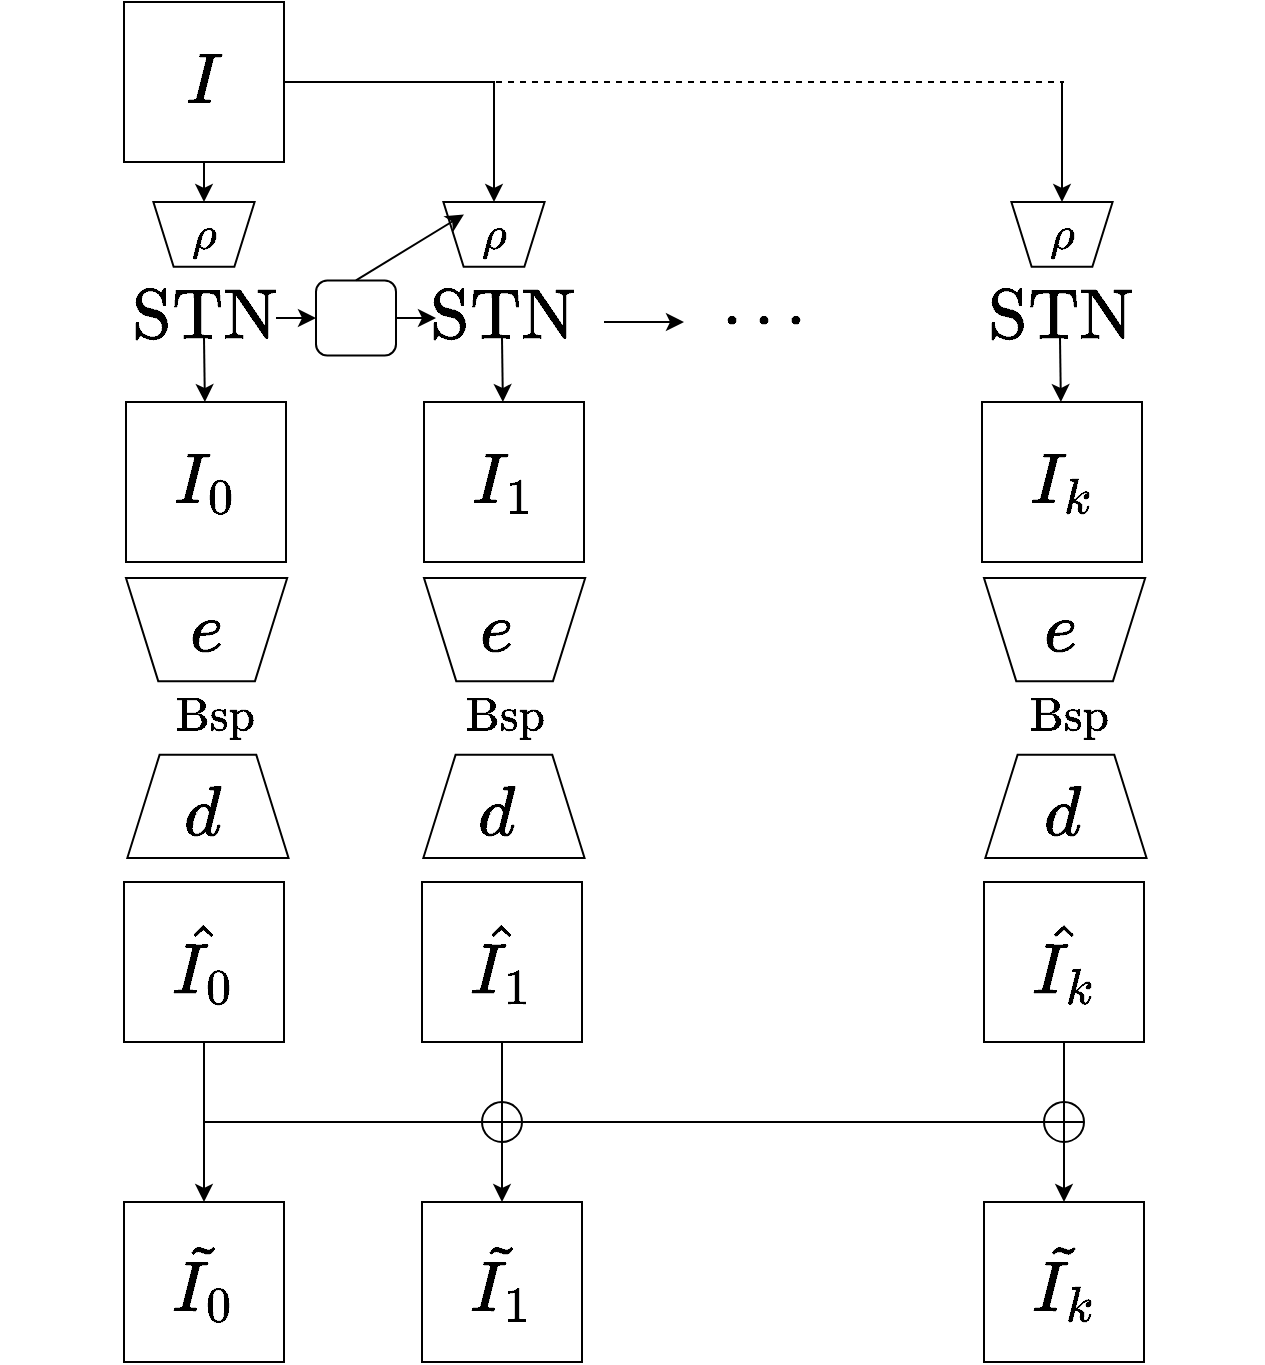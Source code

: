 <mxfile version="12.8.1"><diagram id="Hn14_aG1EwFL72WRtD81" name="Page-1"><mxGraphModel dx="1424" dy="1966" grid="1" gridSize="10" guides="1" tooltips="1" connect="1" arrows="1" fold="1" page="1" pageScale="1" pageWidth="827" pageHeight="1169" math="1" shadow="0"><root><mxCell id="0"/><mxCell id="1" parent="0"/><mxCell id="A3DZzSMpUKZJkdF3jPcU-82" style="edgeStyle=orthogonalEdgeStyle;rounded=0;orthogonalLoop=1;jettySize=auto;html=1;exitX=1;exitY=0.5;exitDx=0;exitDy=0;entryX=0.5;entryY=1;entryDx=0;entryDy=0;" edge="1" parent="1" source="A3DZzSMpUKZJkdF3jPcU-3" target="A3DZzSMpUKZJkdF3jPcU-73"><mxGeometry relative="1" as="geometry"><mxPoint x="350" y="40" as="targetPoint"/></mxGeometry></mxCell><mxCell id="A3DZzSMpUKZJkdF3jPcU-3" value="&lt;font style=&quot;font-size: 30px&quot;&gt;$$I$$&lt;/font&gt;" style="whiteSpace=wrap;html=1;aspect=fixed;" vertex="1" parent="1"><mxGeometry x="160" width="80" height="80" as="geometry"/></mxCell><mxCell id="A3DZzSMpUKZJkdF3jPcU-43" value="" style="group" vertex="1" connectable="0" parent="1" treatAsSingle="0"><mxGeometry x="161" y="288" width="500" height="140" as="geometry"/></mxCell><mxCell id="A3DZzSMpUKZJkdF3jPcU-42" value="" style="group" vertex="1" connectable="0" parent="A3DZzSMpUKZJkdF3jPcU-43" treatAsSingle="0"><mxGeometry width="500" height="140" as="geometry"/></mxCell><mxCell id="A3DZzSMpUKZJkdF3jPcU-41" value="" style="group" vertex="1" connectable="0" parent="A3DZzSMpUKZJkdF3jPcU-42" treatAsSingle="0"><mxGeometry width="500" height="140" as="geometry"/></mxCell><mxCell id="A3DZzSMpUKZJkdF3jPcU-40" value="" style="group" vertex="1" connectable="0" parent="A3DZzSMpUKZJkdF3jPcU-41" treatAsSingle="0"><mxGeometry width="500" height="140" as="geometry"/></mxCell><mxCell id="A3DZzSMpUKZJkdF3jPcU-18" value="" style="group" vertex="1" connectable="0" parent="A3DZzSMpUKZJkdF3jPcU-40" treatAsSingle="0"><mxGeometry width="85" height="140" as="geometry"/></mxCell><mxCell id="A3DZzSMpUKZJkdF3jPcU-17" value="" style="group" vertex="1" connectable="0" parent="A3DZzSMpUKZJkdF3jPcU-18" treatAsSingle="0"><mxGeometry width="85" height="140" as="geometry"/></mxCell><mxCell id="A3DZzSMpUKZJkdF3jPcU-16" value="" style="group" vertex="1" connectable="0" parent="A3DZzSMpUKZJkdF3jPcU-17" treatAsSingle="0"><mxGeometry width="85" height="140" as="geometry"/></mxCell><mxCell id="A3DZzSMpUKZJkdF3jPcU-14" value="" style="group" vertex="1" connectable="0" parent="A3DZzSMpUKZJkdF3jPcU-16" treatAsSingle="0"><mxGeometry width="85" height="140" as="geometry"/></mxCell><mxCell id="A3DZzSMpUKZJkdF3jPcU-6" value="" style="group" vertex="1" connectable="0" parent="A3DZzSMpUKZJkdF3jPcU-14" treatAsSingle="0"><mxGeometry width="80.603" height="51.579" as="geometry"/></mxCell><mxCell id="A3DZzSMpUKZJkdF3jPcU-1" value="" style="shape=trapezoid;perimeter=trapezoidPerimeter;whiteSpace=wrap;html=1;rotation=-180;" vertex="1" parent="A3DZzSMpUKZJkdF3jPcU-6"><mxGeometry width="80.603" height="51.579" as="geometry"/></mxCell><mxCell id="A3DZzSMpUKZJkdF3jPcU-2" value="&lt;font style=&quot;font-size: 30px&quot;&gt;$$ &lt;br&gt;e$$&lt;/font&gt;" style="text;html=1;strokeColor=none;fillColor=none;align=center;verticalAlign=middle;whiteSpace=wrap;rounded=0;" vertex="1" parent="A3DZzSMpUKZJkdF3jPcU-6"><mxGeometry x="25.647" y="18.421" width="29.31" height="14.737" as="geometry"/></mxCell><mxCell id="A3DZzSMpUKZJkdF3jPcU-9" value="&lt;font&gt;&lt;font style=&quot;font-size: 20px&quot;&gt;$$\text{Bsp}$$&lt;/font&gt;&lt;br&gt;&lt;/font&gt;" style="text;html=1;strokeColor=none;fillColor=none;align=center;verticalAlign=middle;whiteSpace=wrap;rounded=0;" vertex="1" parent="A3DZzSMpUKZJkdF3jPcU-14"><mxGeometry x="3.664" y="58.947" width="81.336" height="44.211" as="geometry"/></mxCell><mxCell id="A3DZzSMpUKZJkdF3jPcU-12" value="" style="shape=trapezoid;perimeter=trapezoidPerimeter;whiteSpace=wrap;html=1;rotation=0;" vertex="1" parent="A3DZzSMpUKZJkdF3jPcU-14"><mxGeometry x="0.664" y="88.421" width="80.603" height="51.579" as="geometry"/></mxCell><mxCell id="A3DZzSMpUKZJkdF3jPcU-13" value="&lt;font style=&quot;font-size: 30px&quot;&gt;$$d$$&lt;/font&gt;" style="text;html=1;strokeColor=none;fillColor=none;align=center;verticalAlign=middle;whiteSpace=wrap;rounded=0;" vertex="1" parent="A3DZzSMpUKZJkdF3jPcU-14"><mxGeometry x="23.647" y="110.526" width="29.31" height="14.737" as="geometry"/></mxCell><mxCell id="A3DZzSMpUKZJkdF3jPcU-19" value="" style="group" vertex="1" connectable="0" parent="A3DZzSMpUKZJkdF3jPcU-40" treatAsSingle="0"><mxGeometry x="145" width="85" height="140" as="geometry"/></mxCell><mxCell id="A3DZzSMpUKZJkdF3jPcU-20" value="" style="group" vertex="1" connectable="0" parent="A3DZzSMpUKZJkdF3jPcU-19" treatAsSingle="0"><mxGeometry width="85" height="140" as="geometry"/></mxCell><mxCell id="A3DZzSMpUKZJkdF3jPcU-21" value="" style="group" vertex="1" connectable="0" parent="A3DZzSMpUKZJkdF3jPcU-20" treatAsSingle="0"><mxGeometry width="85" height="140" as="geometry"/></mxCell><mxCell id="A3DZzSMpUKZJkdF3jPcU-22" value="" style="group" vertex="1" connectable="0" parent="A3DZzSMpUKZJkdF3jPcU-21" treatAsSingle="0"><mxGeometry width="85" height="140" as="geometry"/></mxCell><mxCell id="A3DZzSMpUKZJkdF3jPcU-23" value="" style="group" vertex="1" connectable="0" parent="A3DZzSMpUKZJkdF3jPcU-22" treatAsSingle="0"><mxGeometry width="80.603" height="51.579" as="geometry"/></mxCell><mxCell id="A3DZzSMpUKZJkdF3jPcU-24" value="" style="shape=trapezoid;perimeter=trapezoidPerimeter;whiteSpace=wrap;html=1;rotation=-180;" vertex="1" parent="A3DZzSMpUKZJkdF3jPcU-23"><mxGeometry x="4" width="80.603" height="51.579" as="geometry"/></mxCell><mxCell id="A3DZzSMpUKZJkdF3jPcU-25" value="&lt;font style=&quot;font-size: 30px&quot;&gt;$$ &lt;br&gt;e$$&lt;/font&gt;" style="text;html=1;strokeColor=none;fillColor=none;align=center;verticalAlign=middle;whiteSpace=wrap;rounded=0;" vertex="1" parent="A3DZzSMpUKZJkdF3jPcU-23"><mxGeometry x="25.647" y="18.421" width="29.31" height="14.737" as="geometry"/></mxCell><mxCell id="A3DZzSMpUKZJkdF3jPcU-26" value="&lt;font&gt;&lt;font style=&quot;font-size: 20px&quot;&gt;$$\text{Bsp}$$&lt;/font&gt;&lt;br&gt;&lt;/font&gt;" style="text;html=1;strokeColor=none;fillColor=none;align=center;verticalAlign=middle;whiteSpace=wrap;rounded=0;" vertex="1" parent="A3DZzSMpUKZJkdF3jPcU-22"><mxGeometry x="3.664" y="58.947" width="81.336" height="44.211" as="geometry"/></mxCell><mxCell id="A3DZzSMpUKZJkdF3jPcU-27" value="" style="shape=trapezoid;perimeter=trapezoidPerimeter;whiteSpace=wrap;html=1;rotation=0;" vertex="1" parent="A3DZzSMpUKZJkdF3jPcU-22"><mxGeometry x="3.664" y="88.421" width="80.603" height="51.579" as="geometry"/></mxCell><mxCell id="A3DZzSMpUKZJkdF3jPcU-28" value="&lt;font style=&quot;font-size: 30px&quot;&gt;$$d$$&lt;/font&gt;" style="text;html=1;strokeColor=none;fillColor=none;align=center;verticalAlign=middle;whiteSpace=wrap;rounded=0;" vertex="1" parent="A3DZzSMpUKZJkdF3jPcU-22"><mxGeometry x="25.647" y="110.526" width="29.31" height="14.737" as="geometry"/></mxCell><mxCell id="A3DZzSMpUKZJkdF3jPcU-30" value="" style="group" vertex="1" connectable="0" parent="A3DZzSMpUKZJkdF3jPcU-40" treatAsSingle="0"><mxGeometry x="423" width="85" height="140" as="geometry"/></mxCell><mxCell id="A3DZzSMpUKZJkdF3jPcU-31" value="" style="group" vertex="1" connectable="0" parent="A3DZzSMpUKZJkdF3jPcU-30" treatAsSingle="0"><mxGeometry width="85" height="140" as="geometry"/></mxCell><mxCell id="A3DZzSMpUKZJkdF3jPcU-32" value="" style="group" vertex="1" connectable="0" parent="A3DZzSMpUKZJkdF3jPcU-31" treatAsSingle="0"><mxGeometry width="85" height="140" as="geometry"/></mxCell><mxCell id="A3DZzSMpUKZJkdF3jPcU-33" value="" style="group" vertex="1" connectable="0" parent="A3DZzSMpUKZJkdF3jPcU-32" treatAsSingle="0"><mxGeometry width="85" height="140" as="geometry"/></mxCell><mxCell id="A3DZzSMpUKZJkdF3jPcU-34" value="" style="group" vertex="1" connectable="0" parent="A3DZzSMpUKZJkdF3jPcU-33" treatAsSingle="0"><mxGeometry x="4" width="80.603" height="51.579" as="geometry"/></mxCell><mxCell id="A3DZzSMpUKZJkdF3jPcU-35" value="" style="shape=trapezoid;perimeter=trapezoidPerimeter;whiteSpace=wrap;html=1;rotation=-180;" vertex="1" parent="A3DZzSMpUKZJkdF3jPcU-34"><mxGeometry x="2" width="80.603" height="51.579" as="geometry"/></mxCell><mxCell id="A3DZzSMpUKZJkdF3jPcU-36" value="&lt;font style=&quot;font-size: 30px&quot;&gt;$$ &lt;br&gt;e$$&lt;/font&gt;" style="text;html=1;strokeColor=none;fillColor=none;align=center;verticalAlign=middle;whiteSpace=wrap;rounded=0;" vertex="1" parent="A3DZzSMpUKZJkdF3jPcU-34"><mxGeometry x="25.647" y="18.421" width="29.31" height="14.737" as="geometry"/></mxCell><mxCell id="A3DZzSMpUKZJkdF3jPcU-37" value="&lt;font&gt;&lt;font style=&quot;font-size: 20px&quot;&gt;$$\text{Bsp}$$&lt;/font&gt;&lt;br&gt;&lt;/font&gt;" style="text;html=1;strokeColor=none;fillColor=none;align=center;verticalAlign=middle;whiteSpace=wrap;rounded=0;" vertex="1" parent="A3DZzSMpUKZJkdF3jPcU-33"><mxGeometry x="7.664" y="58.947" width="81.336" height="44.211" as="geometry"/></mxCell><mxCell id="A3DZzSMpUKZJkdF3jPcU-38" value="" style="shape=trapezoid;perimeter=trapezoidPerimeter;whiteSpace=wrap;html=1;rotation=0;" vertex="1" parent="A3DZzSMpUKZJkdF3jPcU-33"><mxGeometry x="6.664" y="88.421" width="80.603" height="51.579" as="geometry"/></mxCell><mxCell id="A3DZzSMpUKZJkdF3jPcU-39" value="&lt;font style=&quot;font-size: 30px&quot;&gt;$$d$$&lt;/font&gt;" style="text;html=1;strokeColor=none;fillColor=none;align=center;verticalAlign=middle;whiteSpace=wrap;rounded=0;" vertex="1" parent="A3DZzSMpUKZJkdF3jPcU-33"><mxGeometry x="30.647" y="110.526" width="29.31" height="14.737" as="geometry"/></mxCell><mxCell id="A3DZzSMpUKZJkdF3jPcU-45" value="&lt;span style=&quot;font-size: 30px ; white-space: normal&quot;&gt;$$I_0$$&lt;/span&gt;" style="whiteSpace=wrap;html=1;aspect=fixed;" vertex="1" parent="1"><mxGeometry x="161" y="200" width="80" height="80" as="geometry"/></mxCell><mxCell id="A3DZzSMpUKZJkdF3jPcU-49" value="&lt;font style=&quot;font-size: 30px&quot;&gt;$$\text{STN}$$&lt;/font&gt;" style="text;html=1;strokeColor=none;fillColor=none;align=center;verticalAlign=middle;whiteSpace=wrap;rounded=0;" vertex="1" parent="1"><mxGeometry x="180" y="148" width="40" height="20" as="geometry"/></mxCell><mxCell id="A3DZzSMpUKZJkdF3jPcU-52" value="" style="group" vertex="1" connectable="0" parent="1" treatAsSingle="0"><mxGeometry x="155" y="100" width="90.0" height="32.38" as="geometry"/></mxCell><mxCell id="A3DZzSMpUKZJkdF3jPcU-48" value="" style="shape=trapezoid;perimeter=trapezoidPerimeter;whiteSpace=wrap;html=1;rotation=-180;container=1;" vertex="1" parent="A3DZzSMpUKZJkdF3jPcU-52"><mxGeometry x="19.7" width="50.6" height="32.38" as="geometry"/></mxCell><mxCell id="A3DZzSMpUKZJkdF3jPcU-51" value="&lt;font style=&quot;font-size: 20px&quot;&gt;$$\rho$$&lt;/font&gt;" style="text;html=1;align=center;verticalAlign=middle;resizable=0;points=[];autosize=1;" vertex="1" parent="A3DZzSMpUKZJkdF3jPcU-52"><mxGeometry y="6.19" width="90" height="20" as="geometry"/></mxCell><mxCell id="A3DZzSMpUKZJkdF3jPcU-53" value="&lt;span style=&quot;font-size: 30px ; white-space: normal&quot;&gt;$$\hat{I_0}$$&lt;/span&gt;" style="whiteSpace=wrap;html=1;aspect=fixed;" vertex="1" parent="1"><mxGeometry x="160" y="440" width="80" height="80" as="geometry"/></mxCell><mxCell id="A3DZzSMpUKZJkdF3jPcU-64" value="" style="endArrow=classic;html=1;exitX=0.5;exitY=1;exitDx=0;exitDy=0;entryX=0.5;entryY=1;entryDx=0;entryDy=0;" edge="1" parent="1" source="A3DZzSMpUKZJkdF3jPcU-3" target="A3DZzSMpUKZJkdF3jPcU-48"><mxGeometry width="50" height="50" relative="1" as="geometry"><mxPoint x="290" y="90" as="sourcePoint"/><mxPoint x="340" y="40" as="targetPoint"/></mxGeometry></mxCell><mxCell id="A3DZzSMpUKZJkdF3jPcU-65" value="" style="endArrow=classic;html=1;exitX=0.5;exitY=1;exitDx=0;exitDy=0;" edge="1" parent="1" source="A3DZzSMpUKZJkdF3jPcU-49" target="A3DZzSMpUKZJkdF3jPcU-45"><mxGeometry width="50" height="50" relative="1" as="geometry"><mxPoint x="270" y="182.38" as="sourcePoint"/><mxPoint x="320" y="132.38" as="targetPoint"/></mxGeometry></mxCell><mxCell id="A3DZzSMpUKZJkdF3jPcU-67" value="&lt;span style=&quot;font-size: 30px ; white-space: normal&quot;&gt;$$\tilde{I_0}$$&lt;/span&gt;" style="whiteSpace=wrap;html=1;aspect=fixed;" vertex="1" parent="1"><mxGeometry x="160" y="600" width="80" height="80" as="geometry"/></mxCell><mxCell id="A3DZzSMpUKZJkdF3jPcU-70" value="" style="rounded=1;whiteSpace=wrap;html=1;" vertex="1" parent="1"><mxGeometry x="256" y="139.19" width="40" height="37.62" as="geometry"/></mxCell><mxCell id="A3DZzSMpUKZJkdF3jPcU-72" value="" style="group" vertex="1" connectable="0" parent="1" treatAsSingle="0"><mxGeometry x="300" y="100" width="90.0" height="32.38" as="geometry"/></mxCell><mxCell id="A3DZzSMpUKZJkdF3jPcU-73" value="" style="shape=trapezoid;perimeter=trapezoidPerimeter;whiteSpace=wrap;html=1;rotation=-180;container=1;" vertex="1" parent="A3DZzSMpUKZJkdF3jPcU-72"><mxGeometry x="19.7" width="50.6" height="32.38" as="geometry"/></mxCell><mxCell id="A3DZzSMpUKZJkdF3jPcU-74" value="&lt;font style=&quot;font-size: 20px&quot;&gt;$$\rho$$&lt;/font&gt;" style="text;html=1;align=center;verticalAlign=middle;resizable=0;points=[];autosize=1;" vertex="1" parent="A3DZzSMpUKZJkdF3jPcU-72"><mxGeometry y="6.19" width="90" height="20" as="geometry"/></mxCell><mxCell id="A3DZzSMpUKZJkdF3jPcU-79" value="" style="endArrow=classic;html=1;exitX=0.5;exitY=0;exitDx=0;exitDy=0;" edge="1" parent="A3DZzSMpUKZJkdF3jPcU-72" source="A3DZzSMpUKZJkdF3jPcU-70"><mxGeometry width="50" height="50" relative="1" as="geometry"><mxPoint x="-20" y="56.19" as="sourcePoint"/><mxPoint x="30" y="6.19" as="targetPoint"/></mxGeometry></mxCell><mxCell id="A3DZzSMpUKZJkdF3jPcU-75" value="" style="group" vertex="1" connectable="0" parent="1" treatAsSingle="0"><mxGeometry x="584" y="100" width="90.0" height="32.38" as="geometry"/></mxCell><mxCell id="A3DZzSMpUKZJkdF3jPcU-76" value="" style="shape=trapezoid;perimeter=trapezoidPerimeter;whiteSpace=wrap;html=1;rotation=-180;container=1;" vertex="1" parent="A3DZzSMpUKZJkdF3jPcU-75"><mxGeometry x="19.7" width="50.6" height="32.38" as="geometry"/></mxCell><mxCell id="A3DZzSMpUKZJkdF3jPcU-77" value="&lt;font style=&quot;font-size: 20px&quot;&gt;$$\rho$$&lt;/font&gt;" style="text;html=1;align=center;verticalAlign=middle;resizable=0;points=[];autosize=1;" vertex="1" parent="A3DZzSMpUKZJkdF3jPcU-75"><mxGeometry y="6.19" width="90" height="20" as="geometry"/></mxCell><mxCell id="A3DZzSMpUKZJkdF3jPcU-86" value="" style="endArrow=none;dashed=1;html=1;" edge="1" parent="1"><mxGeometry width="50" height="50" relative="1" as="geometry"><mxPoint x="340" y="40" as="sourcePoint"/><mxPoint x="630" y="40" as="targetPoint"/></mxGeometry></mxCell><mxCell id="A3DZzSMpUKZJkdF3jPcU-88" value="" style="endArrow=classic;html=1;" edge="1" parent="1"><mxGeometry width="50" height="50" relative="1" as="geometry"><mxPoint x="629" y="40" as="sourcePoint"/><mxPoint x="629" y="100" as="targetPoint"/></mxGeometry></mxCell><mxCell id="A3DZzSMpUKZJkdF3jPcU-89" value="&lt;span style=&quot;font-size: 30px ; white-space: normal&quot;&gt;$$I_1$$&lt;/span&gt;" style="whiteSpace=wrap;html=1;aspect=fixed;" vertex="1" parent="1"><mxGeometry x="310" y="200" width="80" height="80" as="geometry"/></mxCell><mxCell id="A3DZzSMpUKZJkdF3jPcU-90" value="&lt;font style=&quot;font-size: 30px&quot;&gt;$$\text{STN}$$&lt;/font&gt;" style="text;html=1;strokeColor=none;fillColor=none;align=center;verticalAlign=middle;whiteSpace=wrap;rounded=0;" vertex="1" parent="1"><mxGeometry x="329" y="148" width="40" height="20" as="geometry"/></mxCell><mxCell id="A3DZzSMpUKZJkdF3jPcU-91" value="" style="endArrow=classic;html=1;exitX=0.5;exitY=1;exitDx=0;exitDy=0;" edge="1" source="A3DZzSMpUKZJkdF3jPcU-90" target="A3DZzSMpUKZJkdF3jPcU-89" parent="1"><mxGeometry width="50" height="50" relative="1" as="geometry"><mxPoint x="419" y="182.38" as="sourcePoint"/><mxPoint x="469" y="132.38" as="targetPoint"/></mxGeometry></mxCell><mxCell id="A3DZzSMpUKZJkdF3jPcU-92" value="&lt;span style=&quot;font-size: 30px ; white-space: normal&quot;&gt;$$I_k$$&lt;/span&gt;" style="whiteSpace=wrap;html=1;aspect=fixed;" vertex="1" parent="1"><mxGeometry x="589" y="200" width="80" height="80" as="geometry"/></mxCell><mxCell id="A3DZzSMpUKZJkdF3jPcU-93" value="&lt;font style=&quot;font-size: 30px&quot;&gt;$$\text{STN}$$&lt;/font&gt;" style="text;html=1;strokeColor=none;fillColor=none;align=center;verticalAlign=middle;whiteSpace=wrap;rounded=0;" vertex="1" parent="1"><mxGeometry x="608" y="148" width="40" height="20" as="geometry"/></mxCell><mxCell id="A3DZzSMpUKZJkdF3jPcU-94" value="" style="endArrow=classic;html=1;exitX=0.5;exitY=1;exitDx=0;exitDy=0;" edge="1" source="A3DZzSMpUKZJkdF3jPcU-93" target="A3DZzSMpUKZJkdF3jPcU-92" parent="1"><mxGeometry width="50" height="50" relative="1" as="geometry"><mxPoint x="698" y="182.38" as="sourcePoint"/><mxPoint x="748" y="132.38" as="targetPoint"/></mxGeometry></mxCell><mxCell id="A3DZzSMpUKZJkdF3jPcU-97" value="" style="endArrow=classic;html=1;entryX=0;entryY=0.5;entryDx=0;entryDy=0;" edge="1" parent="1"><mxGeometry width="50" height="50" relative="1" as="geometry"><mxPoint x="236" y="158" as="sourcePoint"/><mxPoint x="256" y="158" as="targetPoint"/></mxGeometry></mxCell><mxCell id="A3DZzSMpUKZJkdF3jPcU-98" value="" style="endArrow=classic;html=1;entryX=0;entryY=0.5;entryDx=0;entryDy=0;" edge="1" parent="1"><mxGeometry width="50" height="50" relative="1" as="geometry"><mxPoint x="296" y="158" as="sourcePoint"/><mxPoint x="316" y="158" as="targetPoint"/></mxGeometry></mxCell><mxCell id="A3DZzSMpUKZJkdF3jPcU-99" value="" style="endArrow=classic;html=1;" edge="1" parent="1"><mxGeometry width="50" height="50" relative="1" as="geometry"><mxPoint x="400" y="160" as="sourcePoint"/><mxPoint x="440" y="160" as="targetPoint"/></mxGeometry></mxCell><mxCell id="A3DZzSMpUKZJkdF3jPcU-100" value="&lt;font style=&quot;font-size: 30px&quot;&gt;$$\cdots$$&lt;/font&gt;" style="text;html=1;strokeColor=none;fillColor=none;align=center;verticalAlign=middle;whiteSpace=wrap;rounded=0;" vertex="1" parent="1"><mxGeometry x="460" y="148" width="40" height="20" as="geometry"/></mxCell><mxCell id="A3DZzSMpUKZJkdF3jPcU-101" value="&lt;span style=&quot;font-size: 30px ; white-space: normal&quot;&gt;$$\hat{I_1}$$&lt;/span&gt;" style="whiteSpace=wrap;html=1;aspect=fixed;" vertex="1" parent="1"><mxGeometry x="309" y="440" width="80" height="80" as="geometry"/></mxCell><mxCell id="A3DZzSMpUKZJkdF3jPcU-102" value="&lt;span style=&quot;font-size: 30px ; white-space: normal&quot;&gt;$$\tilde{I_1}$$&lt;/span&gt;" style="whiteSpace=wrap;html=1;aspect=fixed;" vertex="1" parent="1"><mxGeometry x="309" y="600" width="80" height="80" as="geometry"/></mxCell><mxCell id="A3DZzSMpUKZJkdF3jPcU-103" value="&lt;span style=&quot;font-size: 30px ; white-space: normal&quot;&gt;$$\hat{I_k}$$&lt;/span&gt;" style="whiteSpace=wrap;html=1;aspect=fixed;" vertex="1" parent="1"><mxGeometry x="590" y="440" width="80" height="80" as="geometry"/></mxCell><mxCell id="A3DZzSMpUKZJkdF3jPcU-104" value="&lt;span style=&quot;font-size: 30px ; white-space: normal&quot;&gt;$$\tilde{I_k}$$&lt;/span&gt;" style="whiteSpace=wrap;html=1;aspect=fixed;" vertex="1" parent="1"><mxGeometry x="590" y="600" width="80" height="80" as="geometry"/></mxCell><mxCell id="A3DZzSMpUKZJkdF3jPcU-105" value="" style="verticalLabelPosition=bottom;verticalAlign=top;html=1;shape=mxgraph.flowchart.summing_function;" vertex="1" parent="1"><mxGeometry x="339" y="550" width="20" height="20" as="geometry"/></mxCell><mxCell id="A3DZzSMpUKZJkdF3jPcU-106" value="" style="verticalLabelPosition=bottom;verticalAlign=top;html=1;shape=mxgraph.flowchart.summing_function;" vertex="1" parent="1"><mxGeometry x="620" y="550" width="20" height="20" as="geometry"/></mxCell><mxCell id="A3DZzSMpUKZJkdF3jPcU-107" value="" style="endArrow=classic;html=1;exitX=0.5;exitY=1;exitDx=0;exitDy=0;" edge="1" parent="1" source="A3DZzSMpUKZJkdF3jPcU-53" target="A3DZzSMpUKZJkdF3jPcU-67"><mxGeometry width="50" height="50" relative="1" as="geometry"><mxPoint x="175" y="580" as="sourcePoint"/><mxPoint x="225" y="540" as="targetPoint"/></mxGeometry></mxCell><mxCell id="A3DZzSMpUKZJkdF3jPcU-109" value="" style="endArrow=classic;html=1;exitX=0.5;exitY=1;exitDx=0;exitDy=0;" edge="1" parent="1" source="A3DZzSMpUKZJkdF3jPcU-101" target="A3DZzSMpUKZJkdF3jPcU-102"><mxGeometry width="50" height="50" relative="1" as="geometry"><mxPoint x="410" y="580" as="sourcePoint"/><mxPoint x="460" y="530" as="targetPoint"/></mxGeometry></mxCell><mxCell id="A3DZzSMpUKZJkdF3jPcU-110" value="" style="endArrow=classic;html=1;exitX=0.5;exitY=1;exitDx=0;exitDy=0;" edge="1" parent="1" source="A3DZzSMpUKZJkdF3jPcU-103" target="A3DZzSMpUKZJkdF3jPcU-104"><mxGeometry width="50" height="50" relative="1" as="geometry"><mxPoint x="680" y="585" as="sourcePoint"/><mxPoint x="730" y="535" as="targetPoint"/></mxGeometry></mxCell><mxCell id="A3DZzSMpUKZJkdF3jPcU-111" value="" style="endArrow=none;html=1;" edge="1" parent="1"><mxGeometry width="50" height="50" relative="1" as="geometry"><mxPoint x="200" y="560" as="sourcePoint"/><mxPoint x="630" y="560" as="targetPoint"/></mxGeometry></mxCell></root></mxGraphModel></diagram></mxfile>